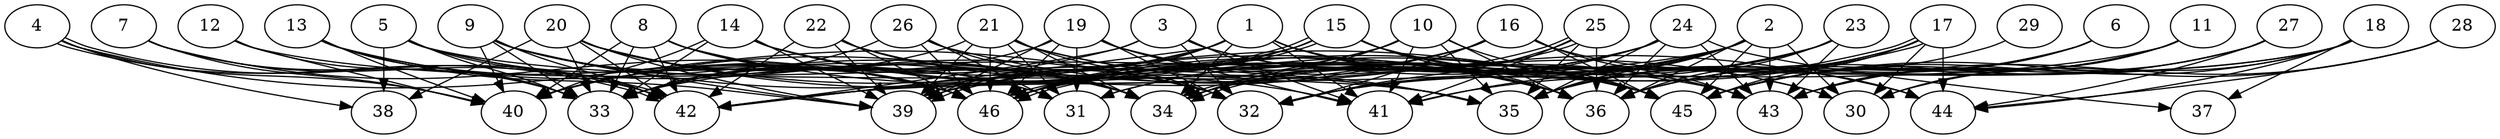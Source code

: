// DAG (tier=3-complex, mode=compute, n=46, ccr=0.457, fat=0.878, density=0.646, regular=0.264, jump=0.263, mindata=1048576, maxdata=16777216)
// DAG automatically generated by daggen at Sun Aug 24 16:33:34 2025
// /home/ermia/Project/Environments/daggen/bin/daggen --dot --ccr 0.457 --fat 0.878 --regular 0.264 --density 0.646 --jump 0.263 --mindata 1048576 --maxdata 16777216 -n 46 
digraph G {
  1 [size="1450694988181536768000", alpha="0.11", expect_size="725347494090768384000"]
  1 -> 30 [size ="1025197159219200"]
  1 -> 34 [size ="1025197159219200"]
  1 -> 36 [size ="1025197159219200"]
  1 -> 39 [size ="1025197159219200"]
  1 -> 40 [size ="1025197159219200"]
  1 -> 41 [size ="1025197159219200"]
  1 -> 42 [size ="1025197159219200"]
  1 -> 43 [size ="1025197159219200"]
  1 -> 46 [size ="1025197159219200"]
  2 [size="78792998583992016", alpha="0.08", expect_size="39396499291996008"]
  2 -> 30 [size ="2094397189521408"]
  2 -> 31 [size ="2094397189521408"]
  2 -> 32 [size ="2094397189521408"]
  2 -> 34 [size ="2094397189521408"]
  2 -> 35 [size ="2094397189521408"]
  2 -> 36 [size ="2094397189521408"]
  2 -> 41 [size ="2094397189521408"]
  2 -> 42 [size ="2094397189521408"]
  2 -> 43 [size ="2094397189521408"]
  2 -> 45 [size ="2094397189521408"]
  3 [size="390835950852243456000", alpha="0.18", expect_size="195417975426121728000"]
  3 -> 32 [size ="427647880396800"]
  3 -> 36 [size ="427647880396800"]
  3 -> 40 [size ="427647880396800"]
  3 -> 41 [size ="427647880396800"]
  3 -> 42 [size ="427647880396800"]
  3 -> 45 [size ="427647880396800"]
  4 [size="140255812879077040", alpha="0.13", expect_size="70127906439538520"]
  4 -> 32 [size ="84722289999872"]
  4 -> 38 [size ="84722289999872"]
  4 -> 40 [size ="84722289999872"]
  4 -> 42 [size ="84722289999872"]
  4 -> 42 [size ="84722289999872"]
  5 [size="994537244677955712", alpha="0.02", expect_size="497268622338977856"]
  5 -> 32 [size ="418947962765312"]
  5 -> 33 [size ="418947962765312"]
  5 -> 35 [size ="418947962765312"]
  5 -> 38 [size ="418947962765312"]
  5 -> 42 [size ="418947962765312"]
  5 -> 46 [size ="418947962765312"]
  6 [size="14613964290991786", alpha="0.10", expect_size="7306982145495893"]
  6 -> 35 [size ="310504794882048"]
  6 -> 36 [size ="310504794882048"]
  6 -> 43 [size ="310504794882048"]
  6 -> 45 [size ="310504794882048"]
  7 [size="11913762622092732", alpha="0.01", expect_size="5956881311046366"]
  7 -> 33 [size ="467340223315968"]
  7 -> 40 [size ="467340223315968"]
  7 -> 42 [size ="467340223315968"]
  7 -> 46 [size ="467340223315968"]
  8 [size="394600153879736", alpha="0.15", expect_size="197300076939868"]
  8 -> 31 [size ="45111928946688"]
  8 -> 33 [size ="45111928946688"]
  8 -> 34 [size ="45111928946688"]
  8 -> 40 [size ="45111928946688"]
  8 -> 42 [size ="45111928946688"]
  8 -> 45 [size ="45111928946688"]
  8 -> 46 [size ="45111928946688"]
  9 [size="109077223150037499904", alpha="0.04", expect_size="54538611575018749952"]
  9 -> 33 [size ="182633048834048"]
  9 -> 34 [size ="182633048834048"]
  9 -> 39 [size ="182633048834048"]
  9 -> 40 [size ="182633048834048"]
  9 -> 42 [size ="182633048834048"]
  9 -> 45 [size ="182633048834048"]
  9 -> 46 [size ="182633048834048"]
  10 [size="41592235926454536", alpha="0.07", expect_size="20796117963227268"]
  10 -> 34 [size ="1955739874623488"]
  10 -> 35 [size ="1955739874623488"]
  10 -> 36 [size ="1955739874623488"]
  10 -> 41 [size ="1955739874623488"]
  10 -> 42 [size ="1955739874623488"]
  10 -> 45 [size ="1955739874623488"]
  10 -> 46 [size ="1955739874623488"]
  11 [size="45975273963821848", alpha="0.01", expect_size="22987636981910924"]
  11 -> 30 [size ="1969083465596928"]
  11 -> 33 [size ="1969083465596928"]
  11 -> 36 [size ="1969083465596928"]
  11 -> 43 [size ="1969083465596928"]
  11 -> 45 [size ="1969083465596928"]
  12 [size="2661818176508312682496", alpha="0.04", expect_size="1330909088254156341248"]
  12 -> 33 [size ="1536534247374848"]
  12 -> 40 [size ="1536534247374848"]
  12 -> 43 [size ="1536534247374848"]
  13 [size="2363762272830374400", alpha="0.04", expect_size="1181881136415187200"]
  13 -> 33 [size ="1724515302244352"]
  13 -> 34 [size ="1724515302244352"]
  13 -> 39 [size ="1724515302244352"]
  13 -> 40 [size ="1724515302244352"]
  13 -> 46 [size ="1724515302244352"]
  14 [size="900349901557600", alpha="0.10", expect_size="450174950778800"]
  14 -> 33 [size ="36292473651200"]
  14 -> 34 [size ="36292473651200"]
  14 -> 35 [size ="36292473651200"]
  14 -> 39 [size ="36292473651200"]
  14 -> 40 [size ="36292473651200"]
  14 -> 45 [size ="36292473651200"]
  15 [size="16701160281526016", alpha="0.14", expect_size="8350580140763008"]
  15 -> 33 [size ="912903888699392"]
  15 -> 36 [size ="912903888699392"]
  15 -> 39 [size ="912903888699392"]
  15 -> 39 [size ="912903888699392"]
  15 -> 44 [size ="912903888699392"]
  15 -> 45 [size ="912903888699392"]
  15 -> 46 [size ="912903888699392"]
  16 [size="91625077567222288", alpha="0.09", expect_size="45812538783611144"]
  16 -> 32 [size ="137730071724032"]
  16 -> 40 [size ="137730071724032"]
  16 -> 42 [size ="137730071724032"]
  16 -> 43 [size ="137730071724032"]
  16 -> 44 [size ="137730071724032"]
  16 -> 45 [size ="137730071724032"]
  16 -> 46 [size ="137730071724032"]
  17 [size="809140700053504000000", alpha="0.09", expect_size="404570350026752000000"]
  17 -> 30 [size ="694660628480000"]
  17 -> 35 [size ="694660628480000"]
  17 -> 41 [size ="694660628480000"]
  17 -> 44 [size ="694660628480000"]
  17 -> 45 [size ="694660628480000"]
  17 -> 46 [size ="694660628480000"]
  17 -> 46 [size ="694660628480000"]
  18 [size="2099608109704827904", alpha="0.18", expect_size="1049804054852413952"]
  18 -> 30 [size ="2027082167091200"]
  18 -> 37 [size ="2027082167091200"]
  18 -> 39 [size ="2027082167091200"]
  18 -> 44 [size ="2027082167091200"]
  18 -> 45 [size ="2027082167091200"]
  18 -> 46 [size ="2027082167091200"]
  19 [size="1985611840506086912", alpha="0.07", expect_size="992805920253043456"]
  19 -> 31 [size ="676008801861632"]
  19 -> 32 [size ="676008801861632"]
  19 -> 33 [size ="676008801861632"]
  19 -> 35 [size ="676008801861632"]
  19 -> 39 [size ="676008801861632"]
  19 -> 41 [size ="676008801861632"]
  19 -> 43 [size ="676008801861632"]
  19 -> 46 [size ="676008801861632"]
  20 [size="1673602326772295", alpha="0.19", expect_size="836801163386147"]
  20 -> 31 [size ="37170131763200"]
  20 -> 33 [size ="37170131763200"]
  20 -> 35 [size ="37170131763200"]
  20 -> 36 [size ="37170131763200"]
  20 -> 38 [size ="37170131763200"]
  20 -> 39 [size ="37170131763200"]
  20 -> 42 [size ="37170131763200"]
  20 -> 46 [size ="37170131763200"]
  21 [size="3778222344124760064", alpha="0.02", expect_size="1889111172062380032"]
  21 -> 30 [size ="19406549680128"]
  21 -> 31 [size ="19406549680128"]
  21 -> 32 [size ="19406549680128"]
  21 -> 34 [size ="19406549680128"]
  21 -> 36 [size ="19406549680128"]
  21 -> 39 [size ="19406549680128"]
  21 -> 40 [size ="19406549680128"]
  21 -> 46 [size ="19406549680128"]
  22 [size="4400942486193242", alpha="0.15", expect_size="2200471243096621"]
  22 -> 32 [size ="80510537695232"]
  22 -> 34 [size ="80510537695232"]
  22 -> 39 [size ="80510537695232"]
  22 -> 41 [size ="80510537695232"]
  22 -> 42 [size ="80510537695232"]
  22 -> 46 [size ="80510537695232"]
  23 [size="8302567112599936", alpha="0.04", expect_size="4151283556299968"]
  23 -> 32 [size ="13873046355968"]
  23 -> 34 [size ="13873046355968"]
  23 -> 35 [size ="13873046355968"]
  23 -> 36 [size ="13873046355968"]
  23 -> 43 [size ="13873046355968"]
  24 [size="120387525551274852352", alpha="0.15", expect_size="60193762775637426176"]
  24 -> 31 [size ="195049262415872"]
  24 -> 32 [size ="195049262415872"]
  24 -> 34 [size ="195049262415872"]
  24 -> 35 [size ="195049262415872"]
  24 -> 36 [size ="195049262415872"]
  24 -> 37 [size ="195049262415872"]
  24 -> 43 [size ="195049262415872"]
  24 -> 46 [size ="195049262415872"]
  25 [size="938653557384524928", alpha="0.11", expect_size="469326778692262464"]
  25 -> 32 [size ="846427534131200"]
  25 -> 34 [size ="846427534131200"]
  25 -> 34 [size ="846427534131200"]
  25 -> 35 [size ="846427534131200"]
  25 -> 36 [size ="846427534131200"]
  25 -> 41 [size ="846427534131200"]
  26 [size="809407479049065857024", alpha="0.01", expect_size="404703739524532928512"]
  26 -> 31 [size ="694813309534208"]
  26 -> 33 [size ="694813309534208"]
  26 -> 34 [size ="694813309534208"]
  26 -> 44 [size ="694813309534208"]
  26 -> 46 [size ="694813309534208"]
  27 [size="4672391728260892852224", alpha="0.01", expect_size="2336195864130446426112"]
  27 -> 36 [size ="2235885114359808"]
  27 -> 43 [size ="2235885114359808"]
  27 -> 44 [size ="2235885114359808"]
  27 -> 45 [size ="2235885114359808"]
  28 [size="2315727275150016512", alpha="0.01", expect_size="1157863637575008256"]
  28 -> 43 [size ="14002801344512"]
  28 -> 44 [size ="14002801344512"]
  28 -> 45 [size ="14002801344512"]
  29 [size="2126988056417372471296", alpha="0.18", expect_size="1063494028208686235648"]
  29 -> 35 [size ="1323122397544448"]
  30 [size="105353726947469568", alpha="0.20", expect_size="52676863473734784"]
  31 [size="3098527286578928156672", alpha="0.02", expect_size="1549263643289464078336"]
  32 [size="4173554731744606814208", alpha="0.11", expect_size="2086777365872303407104"]
  33 [size="30977131392859635712", alpha="0.13", expect_size="15488565696429817856"]
  34 [size="95885094819909616", alpha="0.02", expect_size="47942547409954808"]
  35 [size="20277905957901128", alpha="0.17", expect_size="10138952978950564"]
  36 [size="4650104183062528000000", alpha="0.15", expect_size="2325052091531264000000"]
  37 [size="149612898521229664", alpha="0.06", expect_size="74806449260614832"]
  38 [size="1614398013864316928", alpha="0.13", expect_size="807199006932158464"]
  39 [size="11572754504154328", alpha="0.06", expect_size="5786377252077164"]
  40 [size="13738149451421192", alpha="0.09", expect_size="6869074725710596"]
  41 [size="80001194725099536", alpha="0.17", expect_size="40000597362549768"]
  42 [size="24125028010616164", alpha="0.05", expect_size="12062514005308082"]
  43 [size="3536886319757693812736", alpha="0.18", expect_size="1768443159878846906368"]
  44 [size="248059533563206303744", alpha="0.13", expect_size="124029766781603151872"]
  45 [size="42472705956325080", alpha="0.18", expect_size="21236352978162540"]
  46 [size="865344453771823939584", alpha="0.18", expect_size="432672226885911969792"]
}